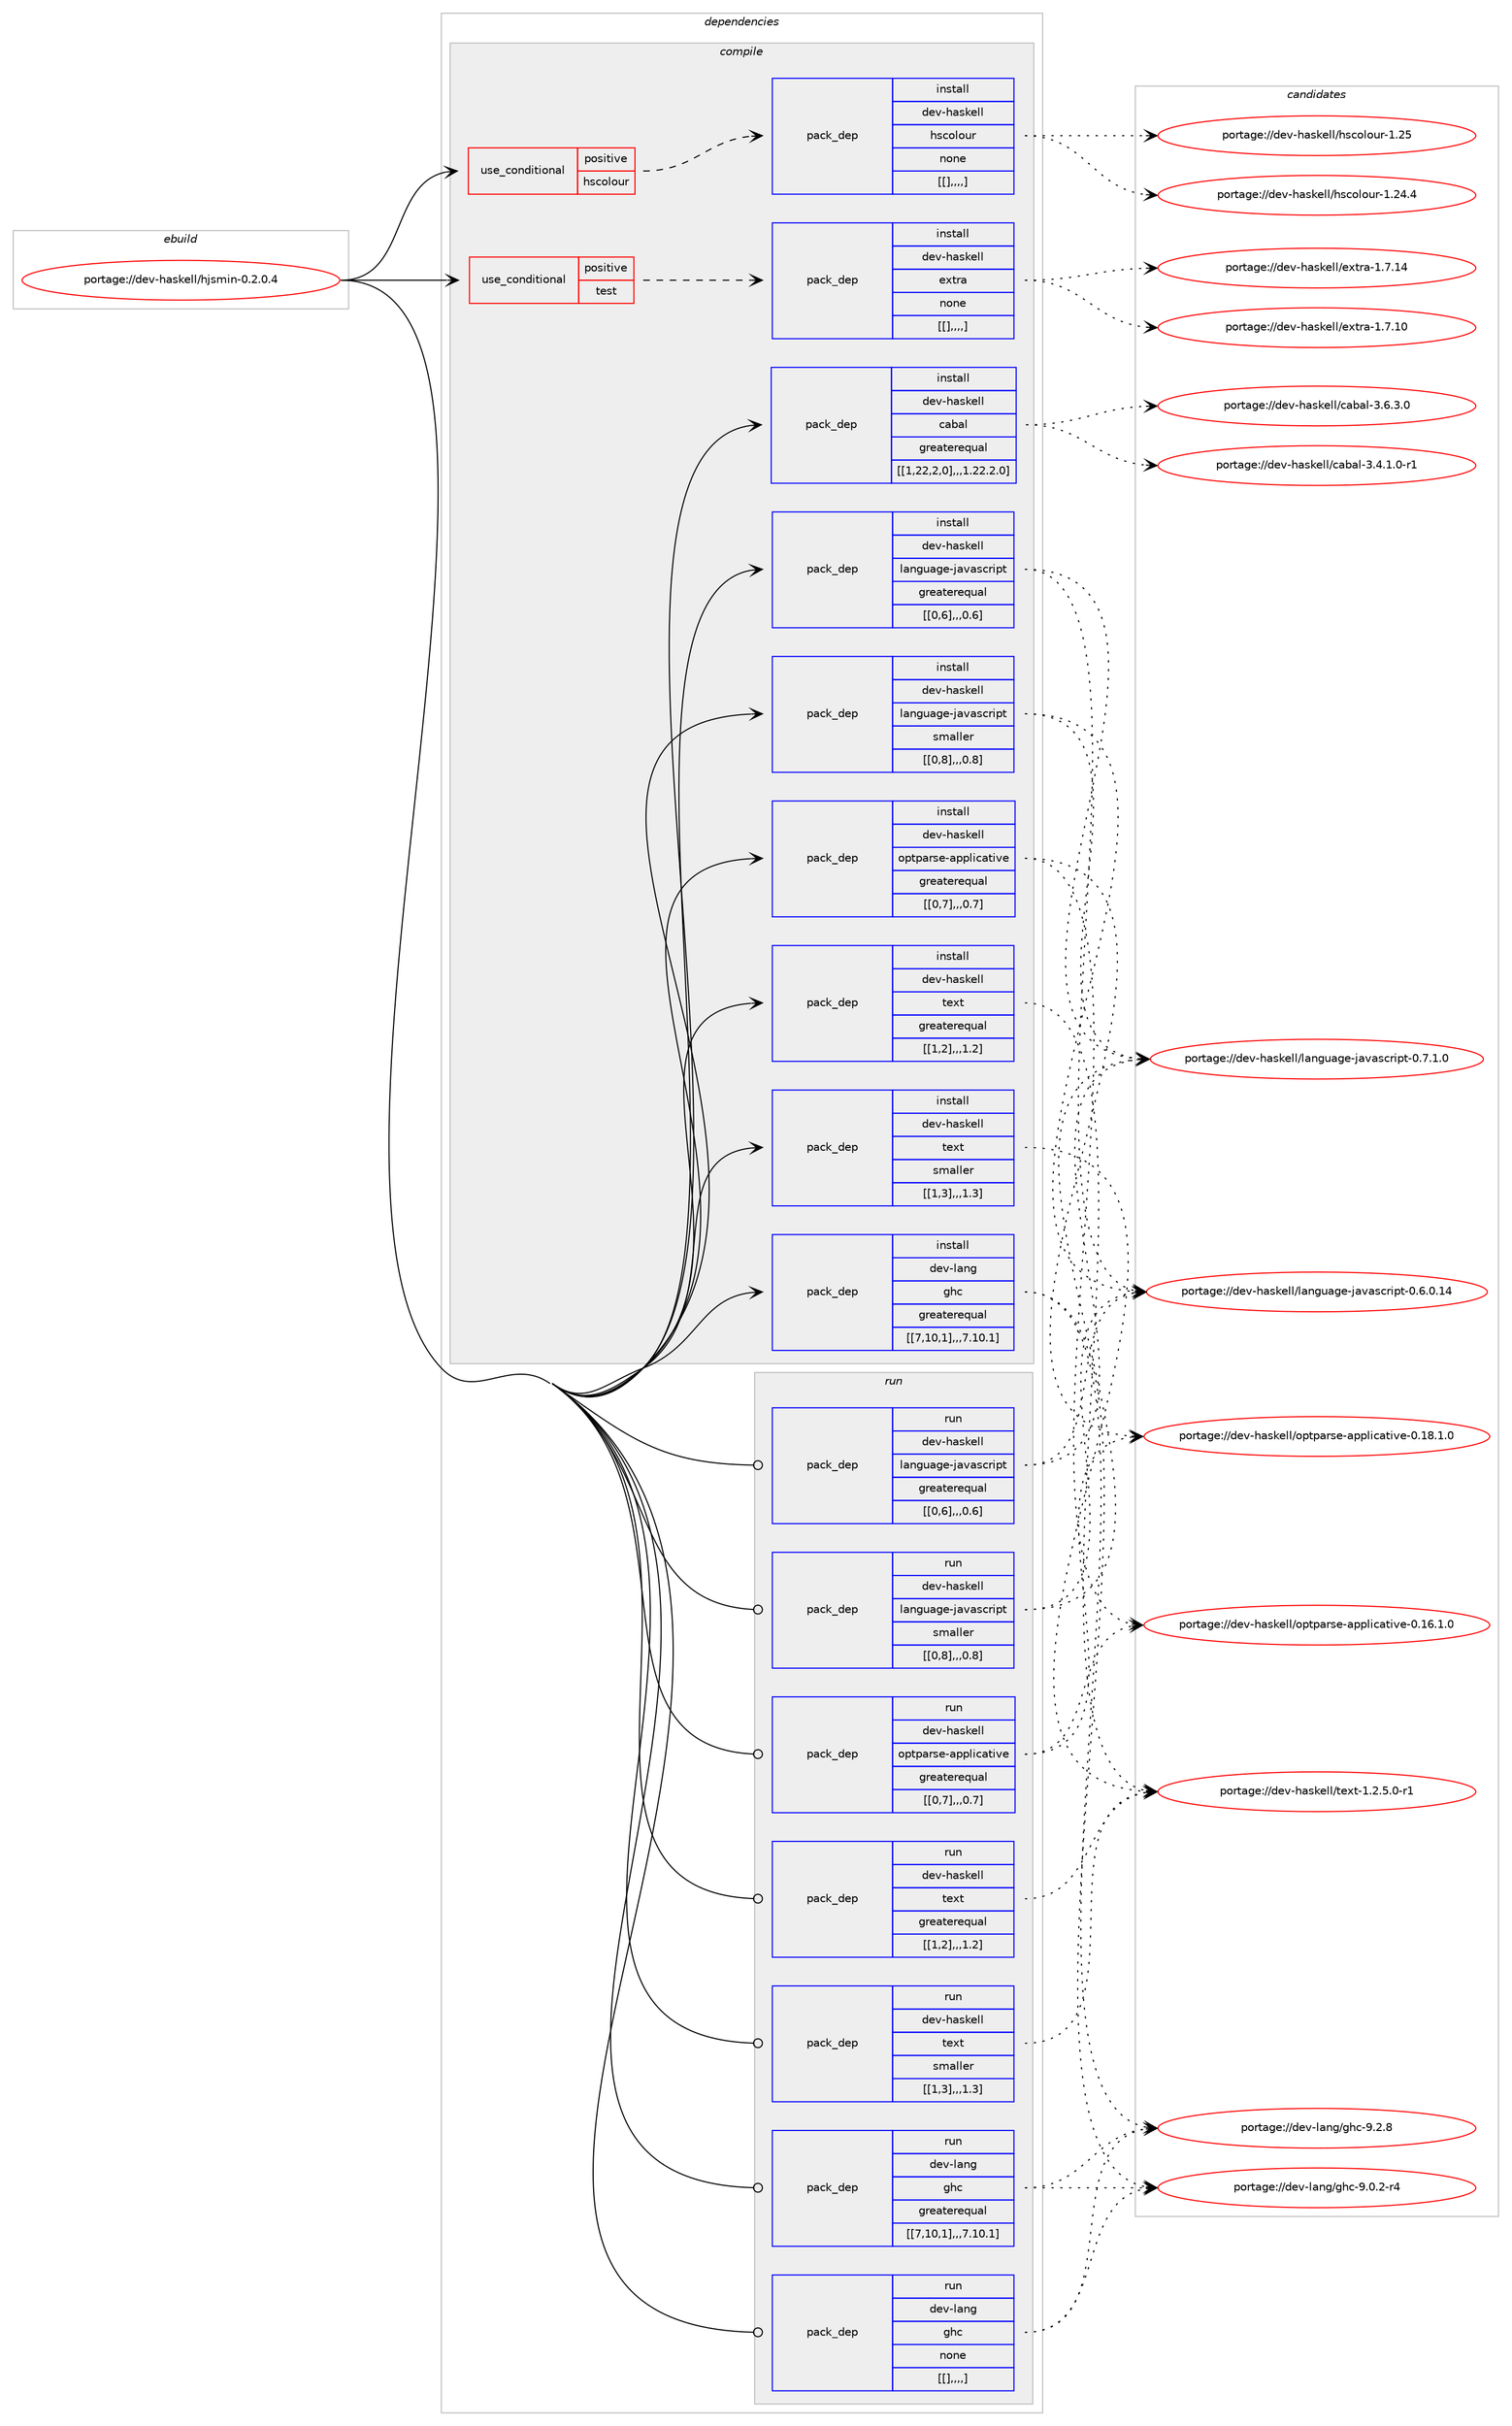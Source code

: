 digraph prolog {

# *************
# Graph options
# *************

newrank=true;
concentrate=true;
compound=true;
graph [rankdir=LR,fontname=Helvetica,fontsize=10,ranksep=1.5];#, ranksep=2.5, nodesep=0.2];
edge  [arrowhead=vee];
node  [fontname=Helvetica,fontsize=10];

# **********
# The ebuild
# **********

subgraph cluster_leftcol {
color=gray;
label=<<i>ebuild</i>>;
id [label="portage://dev-haskell/hjsmin-0.2.0.4", color=red, width=4, href="../dev-haskell/hjsmin-0.2.0.4.svg"];
}

# ****************
# The dependencies
# ****************

subgraph cluster_midcol {
color=gray;
label=<<i>dependencies</i>>;
subgraph cluster_compile {
fillcolor="#eeeeee";
style=filled;
label=<<i>compile</i>>;
subgraph cond22302 {
dependency84887 [label=<<TABLE BORDER="0" CELLBORDER="1" CELLSPACING="0" CELLPADDING="4"><TR><TD ROWSPAN="3" CELLPADDING="10">use_conditional</TD></TR><TR><TD>positive</TD></TR><TR><TD>hscolour</TD></TR></TABLE>>, shape=none, color=red];
subgraph pack61540 {
dependency84908 [label=<<TABLE BORDER="0" CELLBORDER="1" CELLSPACING="0" CELLPADDING="4" WIDTH="220"><TR><TD ROWSPAN="6" CELLPADDING="30">pack_dep</TD></TR><TR><TD WIDTH="110">install</TD></TR><TR><TD>dev-haskell</TD></TR><TR><TD>hscolour</TD></TR><TR><TD>none</TD></TR><TR><TD>[[],,,,]</TD></TR></TABLE>>, shape=none, color=blue];
}
dependency84887:e -> dependency84908:w [weight=20,style="dashed",arrowhead="vee"];
}
id:e -> dependency84887:w [weight=20,style="solid",arrowhead="vee"];
subgraph cond22308 {
dependency84934 [label=<<TABLE BORDER="0" CELLBORDER="1" CELLSPACING="0" CELLPADDING="4"><TR><TD ROWSPAN="3" CELLPADDING="10">use_conditional</TD></TR><TR><TD>positive</TD></TR><TR><TD>test</TD></TR></TABLE>>, shape=none, color=red];
subgraph pack61638 {
dependency84998 [label=<<TABLE BORDER="0" CELLBORDER="1" CELLSPACING="0" CELLPADDING="4" WIDTH="220"><TR><TD ROWSPAN="6" CELLPADDING="30">pack_dep</TD></TR><TR><TD WIDTH="110">install</TD></TR><TR><TD>dev-haskell</TD></TR><TR><TD>extra</TD></TR><TR><TD>none</TD></TR><TR><TD>[[],,,,]</TD></TR></TABLE>>, shape=none, color=blue];
}
dependency84934:e -> dependency84998:w [weight=20,style="dashed",arrowhead="vee"];
}
id:e -> dependency84934:w [weight=20,style="solid",arrowhead="vee"];
subgraph pack61707 {
dependency85085 [label=<<TABLE BORDER="0" CELLBORDER="1" CELLSPACING="0" CELLPADDING="4" WIDTH="220"><TR><TD ROWSPAN="6" CELLPADDING="30">pack_dep</TD></TR><TR><TD WIDTH="110">install</TD></TR><TR><TD>dev-haskell</TD></TR><TR><TD>cabal</TD></TR><TR><TD>greaterequal</TD></TR><TR><TD>[[1,22,2,0],,,1.22.2.0]</TD></TR></TABLE>>, shape=none, color=blue];
}
id:e -> dependency85085:w [weight=20,style="solid",arrowhead="vee"];
subgraph pack61798 {
dependency85177 [label=<<TABLE BORDER="0" CELLBORDER="1" CELLSPACING="0" CELLPADDING="4" WIDTH="220"><TR><TD ROWSPAN="6" CELLPADDING="30">pack_dep</TD></TR><TR><TD WIDTH="110">install</TD></TR><TR><TD>dev-haskell</TD></TR><TR><TD>language-javascript</TD></TR><TR><TD>greaterequal</TD></TR><TR><TD>[[0,6],,,0.6]</TD></TR></TABLE>>, shape=none, color=blue];
}
id:e -> dependency85177:w [weight=20,style="solid",arrowhead="vee"];
subgraph pack61801 {
dependency85183 [label=<<TABLE BORDER="0" CELLBORDER="1" CELLSPACING="0" CELLPADDING="4" WIDTH="220"><TR><TD ROWSPAN="6" CELLPADDING="30">pack_dep</TD></TR><TR><TD WIDTH="110">install</TD></TR><TR><TD>dev-haskell</TD></TR><TR><TD>language-javascript</TD></TR><TR><TD>smaller</TD></TR><TR><TD>[[0,8],,,0.8]</TD></TR></TABLE>>, shape=none, color=blue];
}
id:e -> dependency85183:w [weight=20,style="solid",arrowhead="vee"];
subgraph pack61805 {
dependency85199 [label=<<TABLE BORDER="0" CELLBORDER="1" CELLSPACING="0" CELLPADDING="4" WIDTH="220"><TR><TD ROWSPAN="6" CELLPADDING="30">pack_dep</TD></TR><TR><TD WIDTH="110">install</TD></TR><TR><TD>dev-haskell</TD></TR><TR><TD>optparse-applicative</TD></TR><TR><TD>greaterequal</TD></TR><TR><TD>[[0,7],,,0.7]</TD></TR></TABLE>>, shape=none, color=blue];
}
id:e -> dependency85199:w [weight=20,style="solid",arrowhead="vee"];
subgraph pack61825 {
dependency85220 [label=<<TABLE BORDER="0" CELLBORDER="1" CELLSPACING="0" CELLPADDING="4" WIDTH="220"><TR><TD ROWSPAN="6" CELLPADDING="30">pack_dep</TD></TR><TR><TD WIDTH="110">install</TD></TR><TR><TD>dev-haskell</TD></TR><TR><TD>text</TD></TR><TR><TD>greaterequal</TD></TR><TR><TD>[[1,2],,,1.2]</TD></TR></TABLE>>, shape=none, color=blue];
}
id:e -> dependency85220:w [weight=20,style="solid",arrowhead="vee"];
subgraph pack61862 {
dependency85261 [label=<<TABLE BORDER="0" CELLBORDER="1" CELLSPACING="0" CELLPADDING="4" WIDTH="220"><TR><TD ROWSPAN="6" CELLPADDING="30">pack_dep</TD></TR><TR><TD WIDTH="110">install</TD></TR><TR><TD>dev-haskell</TD></TR><TR><TD>text</TD></TR><TR><TD>smaller</TD></TR><TR><TD>[[1,3],,,1.3]</TD></TR></TABLE>>, shape=none, color=blue];
}
id:e -> dependency85261:w [weight=20,style="solid",arrowhead="vee"];
subgraph pack61919 {
dependency85327 [label=<<TABLE BORDER="0" CELLBORDER="1" CELLSPACING="0" CELLPADDING="4" WIDTH="220"><TR><TD ROWSPAN="6" CELLPADDING="30">pack_dep</TD></TR><TR><TD WIDTH="110">install</TD></TR><TR><TD>dev-lang</TD></TR><TR><TD>ghc</TD></TR><TR><TD>greaterequal</TD></TR><TR><TD>[[7,10,1],,,7.10.1]</TD></TR></TABLE>>, shape=none, color=blue];
}
id:e -> dependency85327:w [weight=20,style="solid",arrowhead="vee"];
}
subgraph cluster_compileandrun {
fillcolor="#eeeeee";
style=filled;
label=<<i>compile and run</i>>;
}
subgraph cluster_run {
fillcolor="#eeeeee";
style=filled;
label=<<i>run</i>>;
subgraph pack61931 {
dependency85343 [label=<<TABLE BORDER="0" CELLBORDER="1" CELLSPACING="0" CELLPADDING="4" WIDTH="220"><TR><TD ROWSPAN="6" CELLPADDING="30">pack_dep</TD></TR><TR><TD WIDTH="110">run</TD></TR><TR><TD>dev-haskell</TD></TR><TR><TD>language-javascript</TD></TR><TR><TD>greaterequal</TD></TR><TR><TD>[[0,6],,,0.6]</TD></TR></TABLE>>, shape=none, color=blue];
}
id:e -> dependency85343:w [weight=20,style="solid",arrowhead="odot"];
subgraph pack61963 {
dependency85362 [label=<<TABLE BORDER="0" CELLBORDER="1" CELLSPACING="0" CELLPADDING="4" WIDTH="220"><TR><TD ROWSPAN="6" CELLPADDING="30">pack_dep</TD></TR><TR><TD WIDTH="110">run</TD></TR><TR><TD>dev-haskell</TD></TR><TR><TD>language-javascript</TD></TR><TR><TD>smaller</TD></TR><TR><TD>[[0,8],,,0.8]</TD></TR></TABLE>>, shape=none, color=blue];
}
id:e -> dependency85362:w [weight=20,style="solid",arrowhead="odot"];
subgraph pack61966 {
dependency85365 [label=<<TABLE BORDER="0" CELLBORDER="1" CELLSPACING="0" CELLPADDING="4" WIDTH="220"><TR><TD ROWSPAN="6" CELLPADDING="30">pack_dep</TD></TR><TR><TD WIDTH="110">run</TD></TR><TR><TD>dev-haskell</TD></TR><TR><TD>optparse-applicative</TD></TR><TR><TD>greaterequal</TD></TR><TR><TD>[[0,7],,,0.7]</TD></TR></TABLE>>, shape=none, color=blue];
}
id:e -> dependency85365:w [weight=20,style="solid",arrowhead="odot"];
subgraph pack61969 {
dependency85368 [label=<<TABLE BORDER="0" CELLBORDER="1" CELLSPACING="0" CELLPADDING="4" WIDTH="220"><TR><TD ROWSPAN="6" CELLPADDING="30">pack_dep</TD></TR><TR><TD WIDTH="110">run</TD></TR><TR><TD>dev-haskell</TD></TR><TR><TD>text</TD></TR><TR><TD>greaterequal</TD></TR><TR><TD>[[1,2],,,1.2]</TD></TR></TABLE>>, shape=none, color=blue];
}
id:e -> dependency85368:w [weight=20,style="solid",arrowhead="odot"];
subgraph pack62024 {
dependency85450 [label=<<TABLE BORDER="0" CELLBORDER="1" CELLSPACING="0" CELLPADDING="4" WIDTH="220"><TR><TD ROWSPAN="6" CELLPADDING="30">pack_dep</TD></TR><TR><TD WIDTH="110">run</TD></TR><TR><TD>dev-haskell</TD></TR><TR><TD>text</TD></TR><TR><TD>smaller</TD></TR><TR><TD>[[1,3],,,1.3]</TD></TR></TABLE>>, shape=none, color=blue];
}
id:e -> dependency85450:w [weight=20,style="solid",arrowhead="odot"];
subgraph pack62092 {
dependency85511 [label=<<TABLE BORDER="0" CELLBORDER="1" CELLSPACING="0" CELLPADDING="4" WIDTH="220"><TR><TD ROWSPAN="6" CELLPADDING="30">pack_dep</TD></TR><TR><TD WIDTH="110">run</TD></TR><TR><TD>dev-lang</TD></TR><TR><TD>ghc</TD></TR><TR><TD>greaterequal</TD></TR><TR><TD>[[7,10,1],,,7.10.1]</TD></TR></TABLE>>, shape=none, color=blue];
}
id:e -> dependency85511:w [weight=20,style="solid",arrowhead="odot"];
subgraph pack62150 {
dependency85613 [label=<<TABLE BORDER="0" CELLBORDER="1" CELLSPACING="0" CELLPADDING="4" WIDTH="220"><TR><TD ROWSPAN="6" CELLPADDING="30">pack_dep</TD></TR><TR><TD WIDTH="110">run</TD></TR><TR><TD>dev-lang</TD></TR><TR><TD>ghc</TD></TR><TR><TD>none</TD></TR><TR><TD>[[],,,,]</TD></TR></TABLE>>, shape=none, color=blue];
}
id:e -> dependency85613:w [weight=20,style="solid",arrowhead="odot"];
}
}

# **************
# The candidates
# **************

subgraph cluster_choices {
rank=same;
color=gray;
label=<<i>candidates</i>>;

subgraph choice61147 {
color=black;
nodesep=1;
choice100101118451049711510710110810847104115991111081111171144549465053 [label="portage://dev-haskell/hscolour-1.25", color=red, width=4,href="../dev-haskell/hscolour-1.25.svg"];
choice1001011184510497115107101108108471041159911110811111711445494650524652 [label="portage://dev-haskell/hscolour-1.24.4", color=red, width=4,href="../dev-haskell/hscolour-1.24.4.svg"];
dependency84908:e -> choice100101118451049711510710110810847104115991111081111171144549465053:w [style=dotted,weight="100"];
dependency84908:e -> choice1001011184510497115107101108108471041159911110811111711445494650524652:w [style=dotted,weight="100"];
}
subgraph choice61149 {
color=black;
nodesep=1;
choice1001011184510497115107101108108471011201161149745494655464952 [label="portage://dev-haskell/extra-1.7.14", color=red, width=4,href="../dev-haskell/extra-1.7.14.svg"];
choice1001011184510497115107101108108471011201161149745494655464948 [label="portage://dev-haskell/extra-1.7.10", color=red, width=4,href="../dev-haskell/extra-1.7.10.svg"];
dependency84998:e -> choice1001011184510497115107101108108471011201161149745494655464952:w [style=dotted,weight="100"];
dependency84998:e -> choice1001011184510497115107101108108471011201161149745494655464948:w [style=dotted,weight="100"];
}
subgraph choice61150 {
color=black;
nodesep=1;
choice100101118451049711510710110810847999798971084551465446514648 [label="portage://dev-haskell/cabal-3.6.3.0", color=red, width=4,href="../dev-haskell/cabal-3.6.3.0.svg"];
choice1001011184510497115107101108108479997989710845514652464946484511449 [label="portage://dev-haskell/cabal-3.4.1.0-r1", color=red, width=4,href="../dev-haskell/cabal-3.4.1.0-r1.svg"];
dependency85085:e -> choice100101118451049711510710110810847999798971084551465446514648:w [style=dotted,weight="100"];
dependency85085:e -> choice1001011184510497115107101108108479997989710845514652464946484511449:w [style=dotted,weight="100"];
}
subgraph choice61204 {
color=black;
nodesep=1;
choice1001011184510497115107101108108471089711010311797103101451069711897115991141051121164548465546494648 [label="portage://dev-haskell/language-javascript-0.7.1.0", color=red, width=4,href="../dev-haskell/language-javascript-0.7.1.0.svg"];
choice100101118451049711510710110810847108971101031179710310145106971189711599114105112116454846544648464952 [label="portage://dev-haskell/language-javascript-0.6.0.14", color=red, width=4,href="../dev-haskell/language-javascript-0.6.0.14.svg"];
dependency85177:e -> choice1001011184510497115107101108108471089711010311797103101451069711897115991141051121164548465546494648:w [style=dotted,weight="100"];
dependency85177:e -> choice100101118451049711510710110810847108971101031179710310145106971189711599114105112116454846544648464952:w [style=dotted,weight="100"];
}
subgraph choice61223 {
color=black;
nodesep=1;
choice1001011184510497115107101108108471089711010311797103101451069711897115991141051121164548465546494648 [label="portage://dev-haskell/language-javascript-0.7.1.0", color=red, width=4,href="../dev-haskell/language-javascript-0.7.1.0.svg"];
choice100101118451049711510710110810847108971101031179710310145106971189711599114105112116454846544648464952 [label="portage://dev-haskell/language-javascript-0.6.0.14", color=red, width=4,href="../dev-haskell/language-javascript-0.6.0.14.svg"];
dependency85183:e -> choice1001011184510497115107101108108471089711010311797103101451069711897115991141051121164548465546494648:w [style=dotted,weight="100"];
dependency85183:e -> choice100101118451049711510710110810847108971101031179710310145106971189711599114105112116454846544648464952:w [style=dotted,weight="100"];
}
subgraph choice61251 {
color=black;
nodesep=1;
choice1001011184510497115107101108108471111121161129711411510145971121121081059997116105118101454846495646494648 [label="portage://dev-haskell/optparse-applicative-0.18.1.0", color=red, width=4,href="../dev-haskell/optparse-applicative-0.18.1.0.svg"];
choice1001011184510497115107101108108471111121161129711411510145971121121081059997116105118101454846495446494648 [label="portage://dev-haskell/optparse-applicative-0.16.1.0", color=red, width=4,href="../dev-haskell/optparse-applicative-0.16.1.0.svg"];
dependency85199:e -> choice1001011184510497115107101108108471111121161129711411510145971121121081059997116105118101454846495646494648:w [style=dotted,weight="100"];
dependency85199:e -> choice1001011184510497115107101108108471111121161129711411510145971121121081059997116105118101454846495446494648:w [style=dotted,weight="100"];
}
subgraph choice61256 {
color=black;
nodesep=1;
choice10010111845104971151071011081084711610112011645494650465346484511449 [label="portage://dev-haskell/text-1.2.5.0-r1", color=red, width=4,href="../dev-haskell/text-1.2.5.0-r1.svg"];
dependency85220:e -> choice10010111845104971151071011081084711610112011645494650465346484511449:w [style=dotted,weight="100"];
}
subgraph choice61258 {
color=black;
nodesep=1;
choice10010111845104971151071011081084711610112011645494650465346484511449 [label="portage://dev-haskell/text-1.2.5.0-r1", color=red, width=4,href="../dev-haskell/text-1.2.5.0-r1.svg"];
dependency85261:e -> choice10010111845104971151071011081084711610112011645494650465346484511449:w [style=dotted,weight="100"];
}
subgraph choice61320 {
color=black;
nodesep=1;
choice10010111845108971101034710310499455746504656 [label="portage://dev-lang/ghc-9.2.8", color=red, width=4,href="../dev-lang/ghc-9.2.8.svg"];
choice100101118451089711010347103104994557464846504511452 [label="portage://dev-lang/ghc-9.0.2-r4", color=red, width=4,href="../dev-lang/ghc-9.0.2-r4.svg"];
dependency85327:e -> choice10010111845108971101034710310499455746504656:w [style=dotted,weight="100"];
dependency85327:e -> choice100101118451089711010347103104994557464846504511452:w [style=dotted,weight="100"];
}
subgraph choice61382 {
color=black;
nodesep=1;
choice1001011184510497115107101108108471089711010311797103101451069711897115991141051121164548465546494648 [label="portage://dev-haskell/language-javascript-0.7.1.0", color=red, width=4,href="../dev-haskell/language-javascript-0.7.1.0.svg"];
choice100101118451049711510710110810847108971101031179710310145106971189711599114105112116454846544648464952 [label="portage://dev-haskell/language-javascript-0.6.0.14", color=red, width=4,href="../dev-haskell/language-javascript-0.6.0.14.svg"];
dependency85343:e -> choice1001011184510497115107101108108471089711010311797103101451069711897115991141051121164548465546494648:w [style=dotted,weight="100"];
dependency85343:e -> choice100101118451049711510710110810847108971101031179710310145106971189711599114105112116454846544648464952:w [style=dotted,weight="100"];
}
subgraph choice61399 {
color=black;
nodesep=1;
choice1001011184510497115107101108108471089711010311797103101451069711897115991141051121164548465546494648 [label="portage://dev-haskell/language-javascript-0.7.1.0", color=red, width=4,href="../dev-haskell/language-javascript-0.7.1.0.svg"];
choice100101118451049711510710110810847108971101031179710310145106971189711599114105112116454846544648464952 [label="portage://dev-haskell/language-javascript-0.6.0.14", color=red, width=4,href="../dev-haskell/language-javascript-0.6.0.14.svg"];
dependency85362:e -> choice1001011184510497115107101108108471089711010311797103101451069711897115991141051121164548465546494648:w [style=dotted,weight="100"];
dependency85362:e -> choice100101118451049711510710110810847108971101031179710310145106971189711599114105112116454846544648464952:w [style=dotted,weight="100"];
}
subgraph choice61431 {
color=black;
nodesep=1;
choice1001011184510497115107101108108471111121161129711411510145971121121081059997116105118101454846495646494648 [label="portage://dev-haskell/optparse-applicative-0.18.1.0", color=red, width=4,href="../dev-haskell/optparse-applicative-0.18.1.0.svg"];
choice1001011184510497115107101108108471111121161129711411510145971121121081059997116105118101454846495446494648 [label="portage://dev-haskell/optparse-applicative-0.16.1.0", color=red, width=4,href="../dev-haskell/optparse-applicative-0.16.1.0.svg"];
dependency85365:e -> choice1001011184510497115107101108108471111121161129711411510145971121121081059997116105118101454846495646494648:w [style=dotted,weight="100"];
dependency85365:e -> choice1001011184510497115107101108108471111121161129711411510145971121121081059997116105118101454846495446494648:w [style=dotted,weight="100"];
}
subgraph choice61437 {
color=black;
nodesep=1;
choice10010111845104971151071011081084711610112011645494650465346484511449 [label="portage://dev-haskell/text-1.2.5.0-r1", color=red, width=4,href="../dev-haskell/text-1.2.5.0-r1.svg"];
dependency85368:e -> choice10010111845104971151071011081084711610112011645494650465346484511449:w [style=dotted,weight="100"];
}
subgraph choice61457 {
color=black;
nodesep=1;
choice10010111845104971151071011081084711610112011645494650465346484511449 [label="portage://dev-haskell/text-1.2.5.0-r1", color=red, width=4,href="../dev-haskell/text-1.2.5.0-r1.svg"];
dependency85450:e -> choice10010111845104971151071011081084711610112011645494650465346484511449:w [style=dotted,weight="100"];
}
subgraph choice61510 {
color=black;
nodesep=1;
choice10010111845108971101034710310499455746504656 [label="portage://dev-lang/ghc-9.2.8", color=red, width=4,href="../dev-lang/ghc-9.2.8.svg"];
choice100101118451089711010347103104994557464846504511452 [label="portage://dev-lang/ghc-9.0.2-r4", color=red, width=4,href="../dev-lang/ghc-9.0.2-r4.svg"];
dependency85511:e -> choice10010111845108971101034710310499455746504656:w [style=dotted,weight="100"];
dependency85511:e -> choice100101118451089711010347103104994557464846504511452:w [style=dotted,weight="100"];
}
subgraph choice61517 {
color=black;
nodesep=1;
choice10010111845108971101034710310499455746504656 [label="portage://dev-lang/ghc-9.2.8", color=red, width=4,href="../dev-lang/ghc-9.2.8.svg"];
choice100101118451089711010347103104994557464846504511452 [label="portage://dev-lang/ghc-9.0.2-r4", color=red, width=4,href="../dev-lang/ghc-9.0.2-r4.svg"];
dependency85613:e -> choice10010111845108971101034710310499455746504656:w [style=dotted,weight="100"];
dependency85613:e -> choice100101118451089711010347103104994557464846504511452:w [style=dotted,weight="100"];
}
}

}
